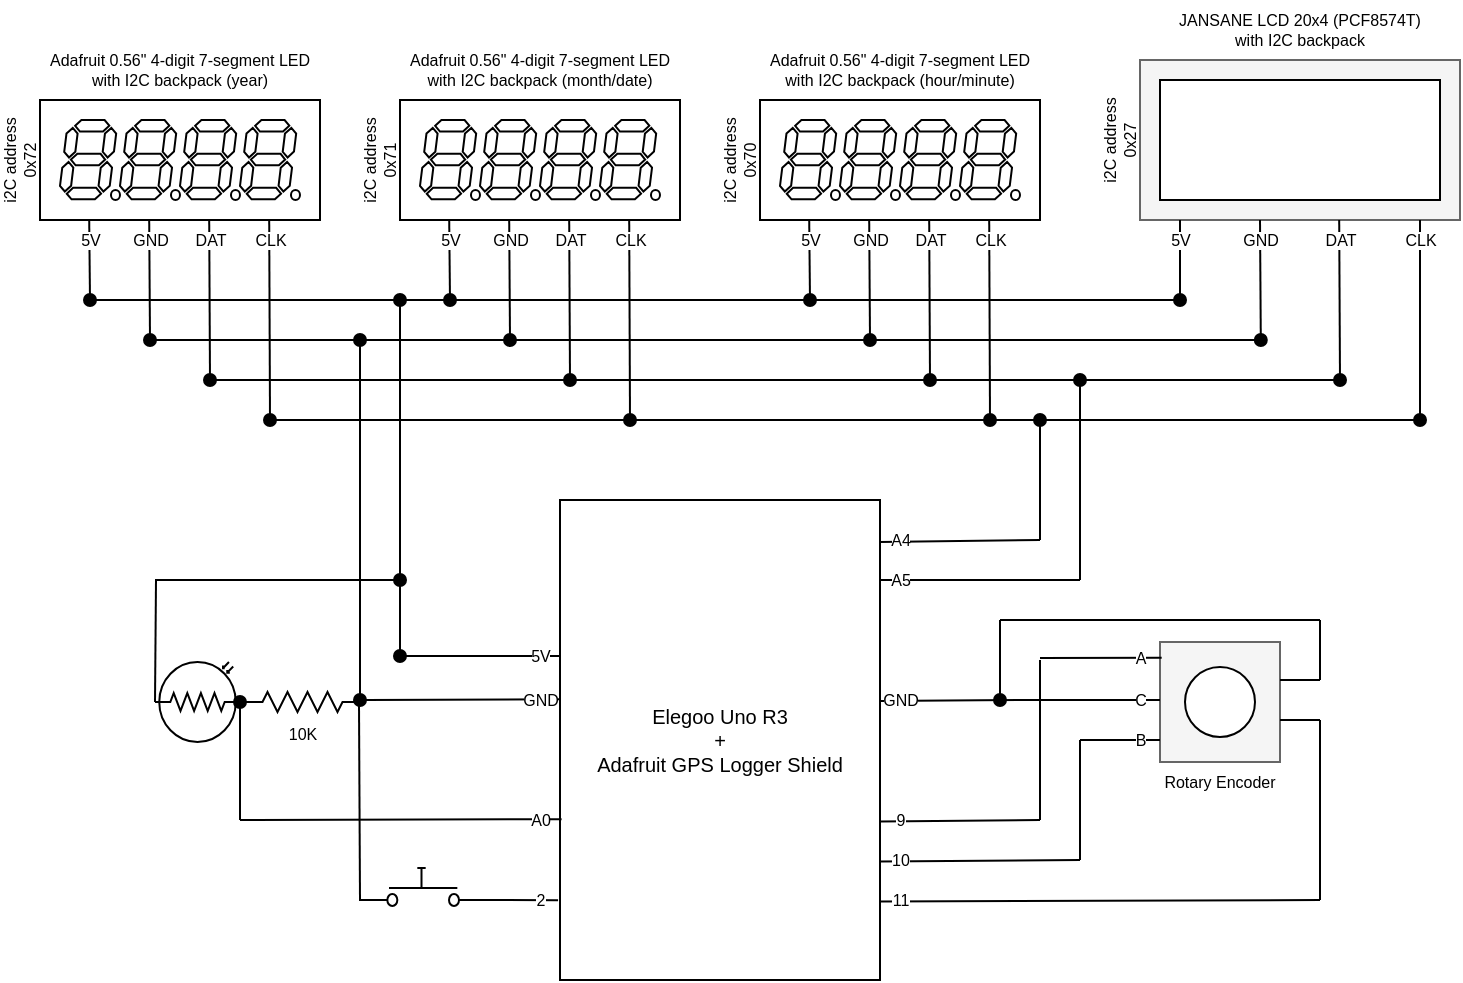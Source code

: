 <mxfile version="13.7.3" type="device"><diagram id="-fNY1r3lPQBPVh5Y-fUY" name="Page-1"><mxGraphModel dx="753" dy="531" grid="1" gridSize="10" guides="1" tooltips="1" connect="1" arrows="1" fold="1" page="1" pageScale="1" pageWidth="850" pageHeight="1100" math="0" shadow="0"><root><mxCell id="0"/><mxCell id="1" parent="0"/><mxCell id="kiSoMA2zgO_Us_KvyCxu-2" value="" style="verticalLabelPosition=bottom;shadow=0;dashed=0;align=center;html=1;verticalAlign=top;shape=mxgraph.electrical.opto_electronics.photo_resistor_3;" parent="1" vertex="1"><mxGeometry x="157.5" y="361" width="42.5" height="40" as="geometry"/></mxCell><mxCell id="kiSoMA2zgO_Us_KvyCxu-6" value="Elegoo Uno R3&lt;br style=&quot;font-size: 10px&quot;&gt;+&lt;br style=&quot;font-size: 10px&quot;&gt;Adafruit GPS Logger Shield" style="rounded=0;whiteSpace=wrap;html=1;fontSize=10;" parent="1" vertex="1"><mxGeometry x="360" y="280" width="160" height="240" as="geometry"/></mxCell><mxCell id="kiSoMA2zgO_Us_KvyCxu-7" value="" style="rounded=0;whiteSpace=wrap;html=1;" parent="1" vertex="1"><mxGeometry x="100" y="80" width="140" height="60" as="geometry"/></mxCell><mxCell id="kiSoMA2zgO_Us_KvyCxu-1" value="" style="verticalLabelPosition=bottom;shadow=0;dashed=0;align=center;html=1;verticalAlign=top;shape=mxgraph.electrical.opto_electronics.7_segment_display_with_dp;pointerEvents=1;" parent="1" vertex="1"><mxGeometry x="110" y="90" width="30" height="40" as="geometry"/></mxCell><mxCell id="kiSoMA2zgO_Us_KvyCxu-8" value="" style="verticalLabelPosition=bottom;shadow=0;dashed=0;align=center;html=1;verticalAlign=top;shape=mxgraph.electrical.opto_electronics.7_segment_display_with_dp;pointerEvents=1;" parent="1" vertex="1"><mxGeometry x="140" y="90" width="30" height="40" as="geometry"/></mxCell><mxCell id="kiSoMA2zgO_Us_KvyCxu-9" value="" style="verticalLabelPosition=bottom;shadow=0;dashed=0;align=center;html=1;verticalAlign=top;shape=mxgraph.electrical.opto_electronics.7_segment_display_with_dp;pointerEvents=1;" parent="1" vertex="1"><mxGeometry x="170" y="90" width="30" height="40" as="geometry"/></mxCell><mxCell id="kiSoMA2zgO_Us_KvyCxu-10" value="" style="verticalLabelPosition=bottom;shadow=0;dashed=0;align=center;html=1;verticalAlign=top;shape=mxgraph.electrical.opto_electronics.7_segment_display_with_dp;pointerEvents=1;" parent="1" vertex="1"><mxGeometry x="200" y="90" width="30" height="40" as="geometry"/></mxCell><mxCell id="kiSoMA2zgO_Us_KvyCxu-12" value="GND" style="endArrow=none;html=1;entryX=0.25;entryY=1;entryDx=0;entryDy=0;fontSize=8;startArrow=oval;startFill=1;" parent="1" edge="1"><mxGeometry x="0.667" width="50" height="50" relative="1" as="geometry"><mxPoint x="155" y="200" as="sourcePoint"/><mxPoint x="154.6" y="140" as="targetPoint"/><mxPoint as="offset"/></mxGeometry></mxCell><mxCell id="kiSoMA2zgO_Us_KvyCxu-13" value="DAT" style="endArrow=none;html=1;entryX=0.25;entryY=1;entryDx=0;entryDy=0;fontSize=8;startArrow=oval;startFill=1;" parent="1" edge="1"><mxGeometry x="0.75" width="50" height="50" relative="1" as="geometry"><mxPoint x="185" y="220" as="sourcePoint"/><mxPoint x="184.6" y="140" as="targetPoint"/><mxPoint as="offset"/></mxGeometry></mxCell><mxCell id="kiSoMA2zgO_Us_KvyCxu-14" value="CLK" style="endArrow=none;html=1;entryX=0.25;entryY=1;entryDx=0;entryDy=0;fontSize=8;startArrow=oval;startFill=1;" parent="1" edge="1"><mxGeometry x="0.8" width="50" height="50" relative="1" as="geometry"><mxPoint x="215" y="240" as="sourcePoint"/><mxPoint x="214.6" y="140" as="targetPoint"/><mxPoint as="offset"/></mxGeometry></mxCell><mxCell id="kiSoMA2zgO_Us_KvyCxu-15" value="5V" style="endArrow=none;html=1;entryX=0.25;entryY=1;entryDx=0;entryDy=0;fontSize=8;" parent="1" edge="1"><mxGeometry x="0.5" width="50" height="50" relative="1" as="geometry"><mxPoint x="125" y="180" as="sourcePoint"/><mxPoint x="124.6" y="140" as="targetPoint"/><mxPoint as="offset"/></mxGeometry></mxCell><mxCell id="kiSoMA2zgO_Us_KvyCxu-16" value="Adafruit 0.56&quot; 4-digit 7-segment LED with I2C backpack (year)" style="text;html=1;strokeColor=none;fillColor=none;align=center;verticalAlign=middle;whiteSpace=wrap;rounded=0;fontSize=8;" parent="1" vertex="1"><mxGeometry x="100" y="50" width="140" height="30" as="geometry"/></mxCell><mxCell id="kiSoMA2zgO_Us_KvyCxu-17" value="i2C address&lt;br&gt;0x72" style="text;html=1;strokeColor=none;fillColor=none;align=center;verticalAlign=middle;whiteSpace=wrap;rounded=0;fontSize=8;rotation=-90;" parent="1" vertex="1"><mxGeometry x="60" y="100" width="60" height="20" as="geometry"/></mxCell><mxCell id="kiSoMA2zgO_Us_KvyCxu-18" value="" style="rounded=0;whiteSpace=wrap;html=1;fontSize=8;fillColor=#f5f5f5;strokeColor=#666666;fontColor=#333333;" parent="1" vertex="1"><mxGeometry x="650" y="60" width="160" height="80" as="geometry"/></mxCell><mxCell id="kiSoMA2zgO_Us_KvyCxu-19" value="" style="rounded=0;whiteSpace=wrap;html=1;fontSize=8;" parent="1" vertex="1"><mxGeometry x="660" y="70" width="140" height="60" as="geometry"/></mxCell><mxCell id="kiSoMA2zgO_Us_KvyCxu-20" value="5V" style="endArrow=none;html=1;entryX=0.25;entryY=1;entryDx=0;entryDy=0;fontSize=8;" parent="1" edge="1"><mxGeometry x="0.5" width="50" height="50" relative="1" as="geometry"><mxPoint x="670" y="180" as="sourcePoint"/><mxPoint x="670" y="140" as="targetPoint"/><mxPoint as="offset"/></mxGeometry></mxCell><mxCell id="kiSoMA2zgO_Us_KvyCxu-21" value="GND" style="endArrow=none;html=1;entryX=0.25;entryY=1;entryDx=0;entryDy=0;fontSize=8;startArrow=oval;startFill=1;" parent="1" edge="1"><mxGeometry x="0.667" width="50" height="50" relative="1" as="geometry"><mxPoint x="710.4" y="200" as="sourcePoint"/><mxPoint x="710" y="140" as="targetPoint"/><mxPoint as="offset"/></mxGeometry></mxCell><mxCell id="kiSoMA2zgO_Us_KvyCxu-22" value="DAT" style="endArrow=none;html=1;entryX=0.25;entryY=1;entryDx=0;entryDy=0;fontSize=8;startArrow=oval;startFill=1;" parent="1" edge="1"><mxGeometry x="0.75" width="50" height="50" relative="1" as="geometry"><mxPoint x="750" y="220" as="sourcePoint"/><mxPoint x="749.6" y="140" as="targetPoint"/><mxPoint as="offset"/></mxGeometry></mxCell><mxCell id="kiSoMA2zgO_Us_KvyCxu-23" value="CLK" style="endArrow=none;html=1;entryX=0.25;entryY=1;entryDx=0;entryDy=0;fontSize=8;startArrow=oval;startFill=1;" parent="1" edge="1"><mxGeometry x="0.8" width="50" height="50" relative="1" as="geometry"><mxPoint x="790" y="240" as="sourcePoint"/><mxPoint x="790.0" y="140" as="targetPoint"/><mxPoint as="offset"/></mxGeometry></mxCell><mxCell id="kiSoMA2zgO_Us_KvyCxu-24" value="JANSANE LCD 20x4 (PCF8574T)&lt;br&gt;with I2C backpack" style="text;html=1;strokeColor=none;fillColor=none;align=center;verticalAlign=middle;whiteSpace=wrap;rounded=0;fontSize=8;" parent="1" vertex="1"><mxGeometry x="650" y="30" width="160" height="30" as="geometry"/></mxCell><mxCell id="kiSoMA2zgO_Us_KvyCxu-25" value="i2C address&lt;br&gt;0x27" style="text;html=1;strokeColor=none;fillColor=none;align=center;verticalAlign=middle;whiteSpace=wrap;rounded=0;fontSize=8;rotation=-90;" parent="1" vertex="1"><mxGeometry x="600" y="90" width="80" height="20" as="geometry"/></mxCell><mxCell id="kiSoMA2zgO_Us_KvyCxu-26" value="" style="whiteSpace=wrap;html=1;aspect=fixed;fontSize=8;fillColor=#f5f5f5;strokeColor=#666666;fontColor=#333333;" parent="1" vertex="1"><mxGeometry x="660" y="351" width="60" height="60" as="geometry"/></mxCell><mxCell id="kiSoMA2zgO_Us_KvyCxu-27" value="" style="ellipse;whiteSpace=wrap;html=1;aspect=fixed;gradientColor=none;fontSize=8;" parent="1" vertex="1"><mxGeometry x="672.5" y="363.5" width="35" height="35" as="geometry"/></mxCell><mxCell id="kiSoMA2zgO_Us_KvyCxu-28" value="C" style="endArrow=none;html=1;fontSize=8;" parent="1" edge="1"><mxGeometry x="0.6" width="50" height="50" relative="1" as="geometry"><mxPoint x="610" y="380" as="sourcePoint"/><mxPoint x="660" y="380" as="targetPoint"/><mxPoint as="offset"/></mxGeometry></mxCell><mxCell id="kiSoMA2zgO_Us_KvyCxu-30" value="A" style="endArrow=none;html=1;fontSize=8;entryX=0.014;entryY=0.131;entryDx=0;entryDy=0;entryPerimeter=0;" parent="1" edge="1" target="kiSoMA2zgO_Us_KvyCxu-26"><mxGeometry x="0.644" width="50" height="50" relative="1" as="geometry"><mxPoint x="600" y="359" as="sourcePoint"/><mxPoint x="660" y="363.5" as="targetPoint"/><mxPoint as="offset"/></mxGeometry></mxCell><mxCell id="FgYXfs4BHXtSogUF_DPr-2" value="" style="rounded=0;whiteSpace=wrap;html=1;" vertex="1" parent="1"><mxGeometry x="280" y="80" width="140" height="60" as="geometry"/></mxCell><mxCell id="FgYXfs4BHXtSogUF_DPr-3" value="" style="verticalLabelPosition=bottom;shadow=0;dashed=0;align=center;html=1;verticalAlign=top;shape=mxgraph.electrical.opto_electronics.7_segment_display_with_dp;pointerEvents=1;" vertex="1" parent="1"><mxGeometry x="290" y="90" width="30" height="40" as="geometry"/></mxCell><mxCell id="FgYXfs4BHXtSogUF_DPr-4" value="" style="verticalLabelPosition=bottom;shadow=0;dashed=0;align=center;html=1;verticalAlign=top;shape=mxgraph.electrical.opto_electronics.7_segment_display_with_dp;pointerEvents=1;" vertex="1" parent="1"><mxGeometry x="320" y="90" width="30" height="40" as="geometry"/></mxCell><mxCell id="FgYXfs4BHXtSogUF_DPr-5" value="" style="verticalLabelPosition=bottom;shadow=0;dashed=0;align=center;html=1;verticalAlign=top;shape=mxgraph.electrical.opto_electronics.7_segment_display_with_dp;pointerEvents=1;" vertex="1" parent="1"><mxGeometry x="350" y="90" width="30" height="40" as="geometry"/></mxCell><mxCell id="FgYXfs4BHXtSogUF_DPr-6" value="" style="verticalLabelPosition=bottom;shadow=0;dashed=0;align=center;html=1;verticalAlign=top;shape=mxgraph.electrical.opto_electronics.7_segment_display_with_dp;pointerEvents=1;" vertex="1" parent="1"><mxGeometry x="380" y="90" width="30" height="40" as="geometry"/></mxCell><mxCell id="FgYXfs4BHXtSogUF_DPr-7" value="GND" style="endArrow=none;html=1;entryX=0.25;entryY=1;entryDx=0;entryDy=0;fontSize=8;startArrow=oval;startFill=1;" edge="1" parent="1"><mxGeometry x="0.667" width="50" height="50" relative="1" as="geometry"><mxPoint x="335" y="200" as="sourcePoint"/><mxPoint x="334.6" y="140" as="targetPoint"/><mxPoint as="offset"/></mxGeometry></mxCell><mxCell id="FgYXfs4BHXtSogUF_DPr-8" value="DAT" style="endArrow=none;html=1;entryX=0.25;entryY=1;entryDx=0;entryDy=0;fontSize=8;startArrow=oval;startFill=1;" edge="1" parent="1"><mxGeometry x="0.75" width="50" height="50" relative="1" as="geometry"><mxPoint x="365" y="220" as="sourcePoint"/><mxPoint x="364.6" y="140" as="targetPoint"/><mxPoint as="offset"/></mxGeometry></mxCell><mxCell id="FgYXfs4BHXtSogUF_DPr-9" value="CLK" style="endArrow=none;html=1;entryX=0.25;entryY=1;entryDx=0;entryDy=0;fontSize=8;startArrow=oval;startFill=1;" edge="1" parent="1"><mxGeometry x="0.8" width="50" height="50" relative="1" as="geometry"><mxPoint x="395" y="240" as="sourcePoint"/><mxPoint x="394.6" y="140" as="targetPoint"/><mxPoint as="offset"/></mxGeometry></mxCell><mxCell id="FgYXfs4BHXtSogUF_DPr-10" value="5V" style="endArrow=none;html=1;entryX=0.25;entryY=1;entryDx=0;entryDy=0;fontSize=8;startArrow=oval;startFill=1;" edge="1" parent="1"><mxGeometry x="0.5" width="50" height="50" relative="1" as="geometry"><mxPoint x="305" y="180" as="sourcePoint"/><mxPoint x="304.6" y="140" as="targetPoint"/><mxPoint as="offset"/></mxGeometry></mxCell><mxCell id="FgYXfs4BHXtSogUF_DPr-11" value="Adafruit 0.56&quot; 4-digit 7-segment LED with I2C backpack (month/date)" style="text;html=1;strokeColor=none;fillColor=none;align=center;verticalAlign=middle;whiteSpace=wrap;rounded=0;fontSize=8;" vertex="1" parent="1"><mxGeometry x="280" y="50" width="140" height="30" as="geometry"/></mxCell><mxCell id="FgYXfs4BHXtSogUF_DPr-12" value="i2C address&lt;br&gt;0x71" style="text;html=1;strokeColor=none;fillColor=none;align=center;verticalAlign=middle;whiteSpace=wrap;rounded=0;fontSize=8;rotation=-90;" vertex="1" parent="1"><mxGeometry x="240" y="100" width="60" height="20" as="geometry"/></mxCell><mxCell id="FgYXfs4BHXtSogUF_DPr-13" value="" style="rounded=0;whiteSpace=wrap;html=1;" vertex="1" parent="1"><mxGeometry x="460" y="80" width="140" height="60" as="geometry"/></mxCell><mxCell id="FgYXfs4BHXtSogUF_DPr-14" value="" style="verticalLabelPosition=bottom;shadow=0;dashed=0;align=center;html=1;verticalAlign=top;shape=mxgraph.electrical.opto_electronics.7_segment_display_with_dp;pointerEvents=1;" vertex="1" parent="1"><mxGeometry x="470" y="90" width="30" height="40" as="geometry"/></mxCell><mxCell id="FgYXfs4BHXtSogUF_DPr-15" value="" style="verticalLabelPosition=bottom;shadow=0;dashed=0;align=center;html=1;verticalAlign=top;shape=mxgraph.electrical.opto_electronics.7_segment_display_with_dp;pointerEvents=1;" vertex="1" parent="1"><mxGeometry x="500" y="90" width="30" height="40" as="geometry"/></mxCell><mxCell id="FgYXfs4BHXtSogUF_DPr-16" value="" style="verticalLabelPosition=bottom;shadow=0;dashed=0;align=center;html=1;verticalAlign=top;shape=mxgraph.electrical.opto_electronics.7_segment_display_with_dp;pointerEvents=1;" vertex="1" parent="1"><mxGeometry x="530" y="90" width="30" height="40" as="geometry"/></mxCell><mxCell id="FgYXfs4BHXtSogUF_DPr-17" value="" style="verticalLabelPosition=bottom;shadow=0;dashed=0;align=center;html=1;verticalAlign=top;shape=mxgraph.electrical.opto_electronics.7_segment_display_with_dp;pointerEvents=1;" vertex="1" parent="1"><mxGeometry x="560" y="90" width="30" height="40" as="geometry"/></mxCell><mxCell id="FgYXfs4BHXtSogUF_DPr-18" value="GND" style="endArrow=none;html=1;entryX=0.25;entryY=1;entryDx=0;entryDy=0;fontSize=8;startArrow=oval;startFill=1;" edge="1" parent="1"><mxGeometry x="0.667" width="50" height="50" relative="1" as="geometry"><mxPoint x="515" y="200" as="sourcePoint"/><mxPoint x="514.6" y="140" as="targetPoint"/><mxPoint as="offset"/></mxGeometry></mxCell><mxCell id="FgYXfs4BHXtSogUF_DPr-19" value="DAT" style="endArrow=none;html=1;entryX=0.25;entryY=1;entryDx=0;entryDy=0;fontSize=8;startArrow=oval;startFill=1;" edge="1" parent="1"><mxGeometry x="0.75" width="50" height="50" relative="1" as="geometry"><mxPoint x="545" y="220" as="sourcePoint"/><mxPoint x="544.6" y="140" as="targetPoint"/><mxPoint as="offset"/></mxGeometry></mxCell><mxCell id="FgYXfs4BHXtSogUF_DPr-20" value="CLK" style="endArrow=none;html=1;entryX=0.25;entryY=1;entryDx=0;entryDy=0;fontSize=8;startArrow=oval;startFill=1;" edge="1" parent="1"><mxGeometry x="0.8" width="50" height="50" relative="1" as="geometry"><mxPoint x="575" y="240" as="sourcePoint"/><mxPoint x="574.6" y="140" as="targetPoint"/><mxPoint as="offset"/></mxGeometry></mxCell><mxCell id="FgYXfs4BHXtSogUF_DPr-21" value="5V" style="endArrow=none;html=1;entryX=0.25;entryY=1;entryDx=0;entryDy=0;fontSize=8;startArrow=oval;startFill=1;" edge="1" parent="1"><mxGeometry x="0.5" width="50" height="50" relative="1" as="geometry"><mxPoint x="485" y="180" as="sourcePoint"/><mxPoint x="484.6" y="140" as="targetPoint"/><mxPoint as="offset"/></mxGeometry></mxCell><mxCell id="FgYXfs4BHXtSogUF_DPr-22" value="Adafruit 0.56&quot; 4-digit 7-segment LED with I2C backpack (hour/minute)" style="text;html=1;strokeColor=none;fillColor=none;align=center;verticalAlign=middle;whiteSpace=wrap;rounded=0;fontSize=8;" vertex="1" parent="1"><mxGeometry x="460" y="50" width="140" height="30" as="geometry"/></mxCell><mxCell id="FgYXfs4BHXtSogUF_DPr-23" value="i2C address&lt;br&gt;0x70" style="text;html=1;strokeColor=none;fillColor=none;align=center;verticalAlign=middle;whiteSpace=wrap;rounded=0;fontSize=8;rotation=-90;" vertex="1" parent="1"><mxGeometry x="420" y="100" width="60" height="20" as="geometry"/></mxCell><mxCell id="FgYXfs4BHXtSogUF_DPr-24" value="" style="endArrow=oval;html=1;startArrow=oval;startFill=1;endFill=1;" edge="1" parent="1"><mxGeometry width="50" height="50" relative="1" as="geometry"><mxPoint x="125" y="180" as="sourcePoint"/><mxPoint x="670" y="180" as="targetPoint"/></mxGeometry></mxCell><mxCell id="FgYXfs4BHXtSogUF_DPr-25" value="" style="endArrow=none;html=1;" edge="1" parent="1"><mxGeometry width="50" height="50" relative="1" as="geometry"><mxPoint x="155" y="200" as="sourcePoint"/><mxPoint x="710" y="200" as="targetPoint"/></mxGeometry></mxCell><mxCell id="FgYXfs4BHXtSogUF_DPr-27" value="" style="endArrow=none;html=1;" edge="1" parent="1"><mxGeometry width="50" height="50" relative="1" as="geometry"><mxPoint x="185" y="220" as="sourcePoint"/><mxPoint x="750" y="220" as="targetPoint"/></mxGeometry></mxCell><mxCell id="FgYXfs4BHXtSogUF_DPr-28" value="" style="endArrow=none;html=1;" edge="1" parent="1"><mxGeometry width="50" height="50" relative="1" as="geometry"><mxPoint x="215" y="240" as="sourcePoint"/><mxPoint x="790" y="240" as="targetPoint"/></mxGeometry></mxCell><mxCell id="FgYXfs4BHXtSogUF_DPr-29" value="" style="pointerEvents=1;verticalLabelPosition=bottom;shadow=0;dashed=0;align=center;html=1;verticalAlign=top;shape=mxgraph.electrical.electro-mechanical.push_switch_no;" vertex="1" parent="1"><mxGeometry x="259.5" y="464" width="62.5" height="19" as="geometry"/></mxCell><mxCell id="FgYXfs4BHXtSogUF_DPr-31" value="5V" style="endArrow=none;html=1;entryX=0;entryY=0.325;entryDx=0;entryDy=0;entryPerimeter=0;fontSize=8;endFill=0;startArrow=oval;startFill=1;" edge="1" parent="1" target="kiSoMA2zgO_Us_KvyCxu-6"><mxGeometry x="0.75" width="50" height="50" relative="1" as="geometry"><mxPoint x="280" y="358" as="sourcePoint"/><mxPoint x="210" y="290" as="targetPoint"/><mxPoint as="offset"/></mxGeometry></mxCell><mxCell id="FgYXfs4BHXtSogUF_DPr-32" value="GND" style="endArrow=none;html=1;entryX=0;entryY=0.415;entryDx=0;entryDy=0;fontSize=8;entryPerimeter=0;startArrow=oval;startFill=1;" edge="1" parent="1" target="kiSoMA2zgO_Us_KvyCxu-6"><mxGeometry x="0.8" width="50" height="50" relative="1" as="geometry"><mxPoint x="260" y="380" as="sourcePoint"/><mxPoint x="230" y="220" as="targetPoint"/><mxPoint as="offset"/></mxGeometry></mxCell><mxCell id="FgYXfs4BHXtSogUF_DPr-35" value="" style="endArrow=oval;html=1;fontSize=8;startArrow=none;startFill=0;endFill=1;" edge="1" parent="1"><mxGeometry width="50" height="50" relative="1" as="geometry"><mxPoint x="280" y="360" as="sourcePoint"/><mxPoint x="280" y="180" as="targetPoint"/></mxGeometry></mxCell><mxCell id="FgYXfs4BHXtSogUF_DPr-36" value="" style="endArrow=oval;html=1;fontSize=8;startArrow=none;startFill=0;endFill=1;" edge="1" parent="1"><mxGeometry width="50" height="50" relative="1" as="geometry"><mxPoint x="260" y="380" as="sourcePoint"/><mxPoint x="260" y="200" as="targetPoint"/></mxGeometry></mxCell><mxCell id="FgYXfs4BHXtSogUF_DPr-37" value="10K" style="pointerEvents=1;verticalLabelPosition=bottom;shadow=0;dashed=0;align=center;html=1;verticalAlign=top;shape=mxgraph.electrical.resistors.resistor_2;fontSize=8;" vertex="1" parent="1"><mxGeometry x="200" y="376" width="62.5" height="10" as="geometry"/></mxCell><mxCell id="FgYXfs4BHXtSogUF_DPr-41" value="" style="endArrow=none;html=1;fontSize=8;entryX=0;entryY=0.5;entryDx=0;entryDy=0;entryPerimeter=0;" edge="1" parent="1" target="kiSoMA2zgO_Us_KvyCxu-2"><mxGeometry width="50" height="50" relative="1" as="geometry"><mxPoint x="158" y="320" as="sourcePoint"/><mxPoint x="130" y="420" as="targetPoint"/></mxGeometry></mxCell><mxCell id="FgYXfs4BHXtSogUF_DPr-42" value="" style="endArrow=oval;html=1;fontSize=8;endFill=1;" edge="1" parent="1"><mxGeometry width="50" height="50" relative="1" as="geometry"><mxPoint x="157.5" y="320" as="sourcePoint"/><mxPoint x="280" y="320" as="targetPoint"/></mxGeometry></mxCell><mxCell id="FgYXfs4BHXtSogUF_DPr-43" value="" style="endArrow=none;html=1;fontSize=8;exitX=0;exitY=0.5;exitDx=0;exitDy=0;exitPerimeter=0;startArrow=oval;startFill=1;" edge="1" parent="1" source="FgYXfs4BHXtSogUF_DPr-37"><mxGeometry width="50" height="50" relative="1" as="geometry"><mxPoint x="420" y="450" as="sourcePoint"/><mxPoint x="200" y="440" as="targetPoint"/></mxGeometry></mxCell><mxCell id="FgYXfs4BHXtSogUF_DPr-44" value="Rotary Encoder" style="text;html=1;strokeColor=none;fillColor=none;align=center;verticalAlign=middle;whiteSpace=wrap;rounded=0;fontSize=8;" vertex="1" parent="1"><mxGeometry x="660" y="411" width="60" height="20" as="geometry"/></mxCell><mxCell id="FgYXfs4BHXtSogUF_DPr-45" value="GND" style="endArrow=none;html=1;fontSize=8;exitX=1;exitY=0.419;exitDx=0;exitDy=0;exitPerimeter=0;" edge="1" parent="1" source="kiSoMA2zgO_Us_KvyCxu-6"><mxGeometry x="-0.778" width="50" height="50" relative="1" as="geometry"><mxPoint x="550" y="386" as="sourcePoint"/><mxPoint x="610" y="380" as="targetPoint"/><Array as="points"><mxPoint x="580" y="380"/></Array><mxPoint as="offset"/></mxGeometry></mxCell><mxCell id="FgYXfs4BHXtSogUF_DPr-46" value="" style="endArrow=none;html=1;fontSize=8;" edge="1" parent="1"><mxGeometry width="50" height="50" relative="1" as="geometry"><mxPoint x="720" y="370" as="sourcePoint"/><mxPoint x="740" y="370" as="targetPoint"/></mxGeometry></mxCell><mxCell id="FgYXfs4BHXtSogUF_DPr-47" value="" style="endArrow=none;html=1;fontSize=8;" edge="1" parent="1"><mxGeometry width="50" height="50" relative="1" as="geometry"><mxPoint x="740" y="370" as="sourcePoint"/><mxPoint x="740" y="340" as="targetPoint"/></mxGeometry></mxCell><mxCell id="FgYXfs4BHXtSogUF_DPr-48" value="" style="endArrow=none;html=1;fontSize=8;" edge="1" parent="1"><mxGeometry width="50" height="50" relative="1" as="geometry"><mxPoint x="580" y="340" as="sourcePoint"/><mxPoint x="740" y="340" as="targetPoint"/></mxGeometry></mxCell><mxCell id="FgYXfs4BHXtSogUF_DPr-49" value="" style="endArrow=none;html=1;fontSize=8;startArrow=oval;startFill=1;" edge="1" parent="1"><mxGeometry width="50" height="50" relative="1" as="geometry"><mxPoint x="580" y="380" as="sourcePoint"/><mxPoint x="580" y="340" as="targetPoint"/></mxGeometry></mxCell><mxCell id="FgYXfs4BHXtSogUF_DPr-50" value="" style="endArrow=none;html=1;fontSize=8;" edge="1" parent="1"><mxGeometry width="50" height="50" relative="1" as="geometry"><mxPoint x="720" y="390.0" as="sourcePoint"/><mxPoint x="740" y="390.0" as="targetPoint"/></mxGeometry></mxCell><mxCell id="FgYXfs4BHXtSogUF_DPr-51" value="9" style="endArrow=none;html=1;fontSize=8;exitX=1.001;exitY=0.67;exitDx=0;exitDy=0;exitPerimeter=0;" edge="1" parent="1" source="kiSoMA2zgO_Us_KvyCxu-6"><mxGeometry x="-0.753" y="1" width="50" height="50" relative="1" as="geometry"><mxPoint x="520" y="436" as="sourcePoint"/><mxPoint x="600" y="440" as="targetPoint"/><mxPoint as="offset"/></mxGeometry></mxCell><mxCell id="FgYXfs4BHXtSogUF_DPr-52" value="10" style="endArrow=none;html=1;fontSize=8;exitX=1.001;exitY=0.67;exitDx=0;exitDy=0;exitPerimeter=0;" edge="1" parent="1"><mxGeometry x="-0.8" y="1" width="50" height="50" relative="1" as="geometry"><mxPoint x="520.0" y="460.8" as="sourcePoint"/><mxPoint x="620" y="460" as="targetPoint"/><mxPoint as="offset"/></mxGeometry></mxCell><mxCell id="FgYXfs4BHXtSogUF_DPr-53" value="11" style="endArrow=none;html=1;fontSize=8;exitX=1.001;exitY=0.67;exitDx=0;exitDy=0;exitPerimeter=0;" edge="1" parent="1"><mxGeometry x="-0.909" y="1" width="50" height="50" relative="1" as="geometry"><mxPoint x="520.0" y="480.8" as="sourcePoint"/><mxPoint x="740" y="480" as="targetPoint"/><mxPoint as="offset"/></mxGeometry></mxCell><mxCell id="FgYXfs4BHXtSogUF_DPr-54" value="" style="endArrow=none;html=1;fontSize=8;" edge="1" parent="1"><mxGeometry width="50" height="50" relative="1" as="geometry"><mxPoint x="740" y="480" as="sourcePoint"/><mxPoint x="740" y="390" as="targetPoint"/></mxGeometry></mxCell><mxCell id="FgYXfs4BHXtSogUF_DPr-55" value="" style="endArrow=none;html=1;fontSize=8;" edge="1" parent="1"><mxGeometry width="50" height="50" relative="1" as="geometry"><mxPoint x="600" y="440" as="sourcePoint"/><mxPoint x="600" y="360" as="targetPoint"/></mxGeometry></mxCell><mxCell id="FgYXfs4BHXtSogUF_DPr-57" value="B" style="endArrow=none;html=1;fontSize=8;" edge="1" parent="1"><mxGeometry x="0.5" width="50" height="50" relative="1" as="geometry"><mxPoint x="620" y="400" as="sourcePoint"/><mxPoint x="660" y="400" as="targetPoint"/><mxPoint as="offset"/></mxGeometry></mxCell><mxCell id="FgYXfs4BHXtSogUF_DPr-58" value="" style="endArrow=none;html=1;fontSize=8;" edge="1" parent="1"><mxGeometry width="50" height="50" relative="1" as="geometry"><mxPoint x="620" y="460" as="sourcePoint"/><mxPoint x="620" y="400" as="targetPoint"/></mxGeometry></mxCell><mxCell id="FgYXfs4BHXtSogUF_DPr-59" value="A0" style="endArrow=none;html=1;fontSize=8;entryX=0.005;entryY=0.665;entryDx=0;entryDy=0;entryPerimeter=0;" edge="1" parent="1" target="kiSoMA2zgO_Us_KvyCxu-6"><mxGeometry x="0.866" width="50" height="50" relative="1" as="geometry"><mxPoint x="200" y="440" as="sourcePoint"/><mxPoint x="460" y="360" as="targetPoint"/><mxPoint as="offset"/></mxGeometry></mxCell><mxCell id="FgYXfs4BHXtSogUF_DPr-60" value="2" style="endArrow=none;html=1;fontSize=8;entryX=-0.006;entryY=0.834;entryDx=0;entryDy=0;entryPerimeter=0;exitX=1;exitY=0.84;exitDx=0;exitDy=0;exitPerimeter=0;" edge="1" parent="1" source="FgYXfs4BHXtSogUF_DPr-29" target="kiSoMA2zgO_Us_KvyCxu-6"><mxGeometry x="0.512" width="50" height="50" relative="1" as="geometry"><mxPoint x="340" y="480" as="sourcePoint"/><mxPoint x="357" y="480" as="targetPoint"/><mxPoint as="offset"/></mxGeometry></mxCell><mxCell id="FgYXfs4BHXtSogUF_DPr-61" value="" style="endArrow=none;html=1;fontSize=8;entryX=0.952;entryY=0.605;entryDx=0;entryDy=0;entryPerimeter=0;" edge="1" parent="1" target="FgYXfs4BHXtSogUF_DPr-37"><mxGeometry width="50" height="50" relative="1" as="geometry"><mxPoint x="260" y="480" as="sourcePoint"/><mxPoint x="410" y="410" as="targetPoint"/></mxGeometry></mxCell><mxCell id="FgYXfs4BHXtSogUF_DPr-62" value="A5" style="endArrow=none;html=1;fontSize=8;" edge="1" parent="1"><mxGeometry x="-0.8" width="50" height="50" relative="1" as="geometry"><mxPoint x="520" y="320" as="sourcePoint"/><mxPoint x="620" y="320" as="targetPoint"/><mxPoint as="offset"/></mxGeometry></mxCell><mxCell id="FgYXfs4BHXtSogUF_DPr-64" value="A4" style="endArrow=none;html=1;fontSize=8;" edge="1" parent="1"><mxGeometry x="-0.75" y="1" width="50" height="50" relative="1" as="geometry"><mxPoint x="520" y="301" as="sourcePoint"/><mxPoint x="600" y="300" as="targetPoint"/><mxPoint as="offset"/></mxGeometry></mxCell><mxCell id="FgYXfs4BHXtSogUF_DPr-65" value="" style="endArrow=oval;html=1;fontSize=8;endFill=1;" edge="1" parent="1"><mxGeometry width="50" height="50" relative="1" as="geometry"><mxPoint x="600" y="300" as="sourcePoint"/><mxPoint x="600" y="240" as="targetPoint"/></mxGeometry></mxCell><mxCell id="FgYXfs4BHXtSogUF_DPr-66" value="" style="endArrow=oval;html=1;fontSize=8;startArrow=none;startFill=0;endFill=1;" edge="1" parent="1"><mxGeometry width="50" height="50" relative="1" as="geometry"><mxPoint x="620" y="320" as="sourcePoint"/><mxPoint x="620" y="220.0" as="targetPoint"/></mxGeometry></mxCell></root></mxGraphModel></diagram></mxfile>